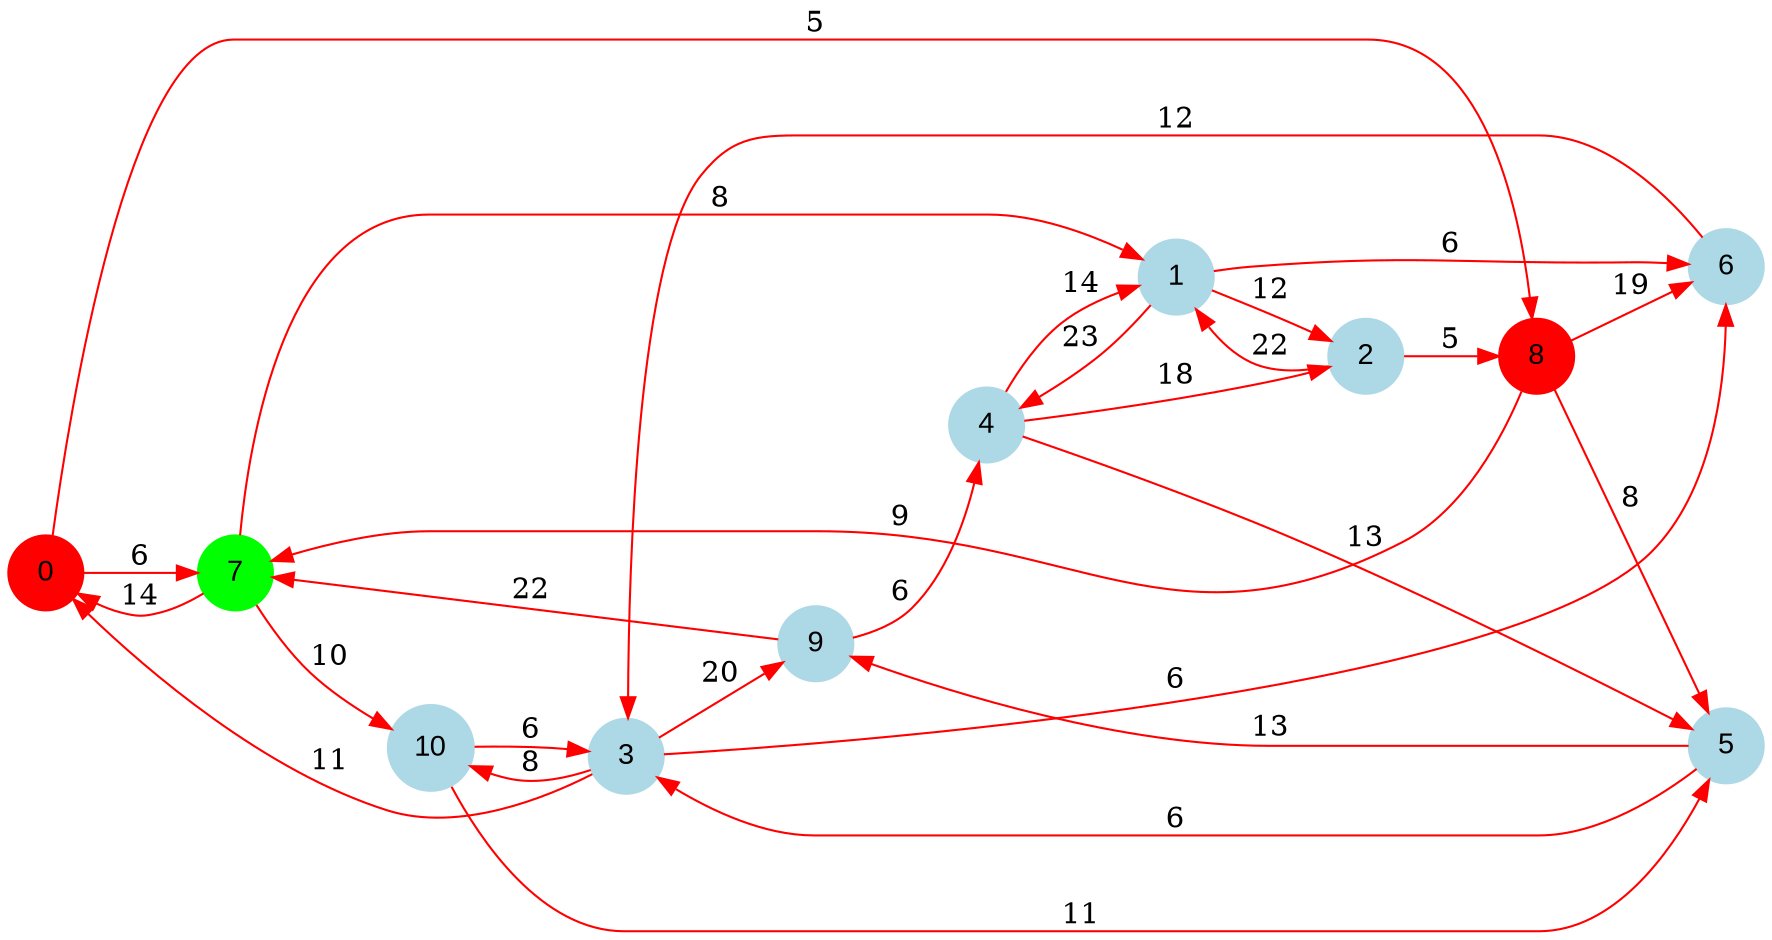 digraph graphe {
rankdir = LR;
edge [color=red];
0 [fontname="Arial", shape = circle, color=red, style=filled];
1 [fontname="Arial", shape = circle, color=lightblue, style=filled];
2 [fontname="Arial", shape = circle, color=lightblue, style=filled];
3 [fontname="Arial", shape = circle, color=lightblue, style=filled];
4 [fontname="Arial", shape = circle, color=lightblue, style=filled];
5 [fontname="Arial", shape = circle, color=lightblue, style=filled];
6 [fontname="Arial", shape = circle, color=lightblue, style=filled];
7 [fontname="Arial", shape = circle, color=green, style=filled];
8 [fontname="Arial", shape = circle, color=red, style=filled];
9 [fontname="Arial", shape = circle, color=lightblue, style=filled];
10 [fontname="Arial", shape = circle, color=lightblue, style=filled];
	0 -> 7 [label = "6"];
	0 -> 8 [label = "5"];
	1 -> 2 [label = "12"];
	1 -> 4 [label = "23"];
	1 -> 6 [label = "6"];
	2 -> 1 [label = "22"];
	2 -> 8 [label = "5"];
	3 -> 0 [label = "11"];
	3 -> 6 [label = "6"];
	3 -> 9 [label = "20"];
	3 -> 10 [label = "8"];
	4 -> 1 [label = "14"];
	4 -> 2 [label = "18"];
	4 -> 5 [label = "13"];
	5 -> 3 [label = "6"];
	5 -> 9 [label = "13"];
	6 -> 3 [label = "12"];
	7 -> 0 [label = "14"];
	7 -> 1 [label = "8"];
	7 -> 10 [label = "10"];
	8 -> 5 [label = "8"];
	8 -> 6 [label = "19"];
	8 -> 7 [label = "9"];
	9 -> 4 [label = "6"];
	9 -> 7 [label = "22"];
	10 -> 3 [label = "6"];
	10 -> 5 [label = "11"];
}